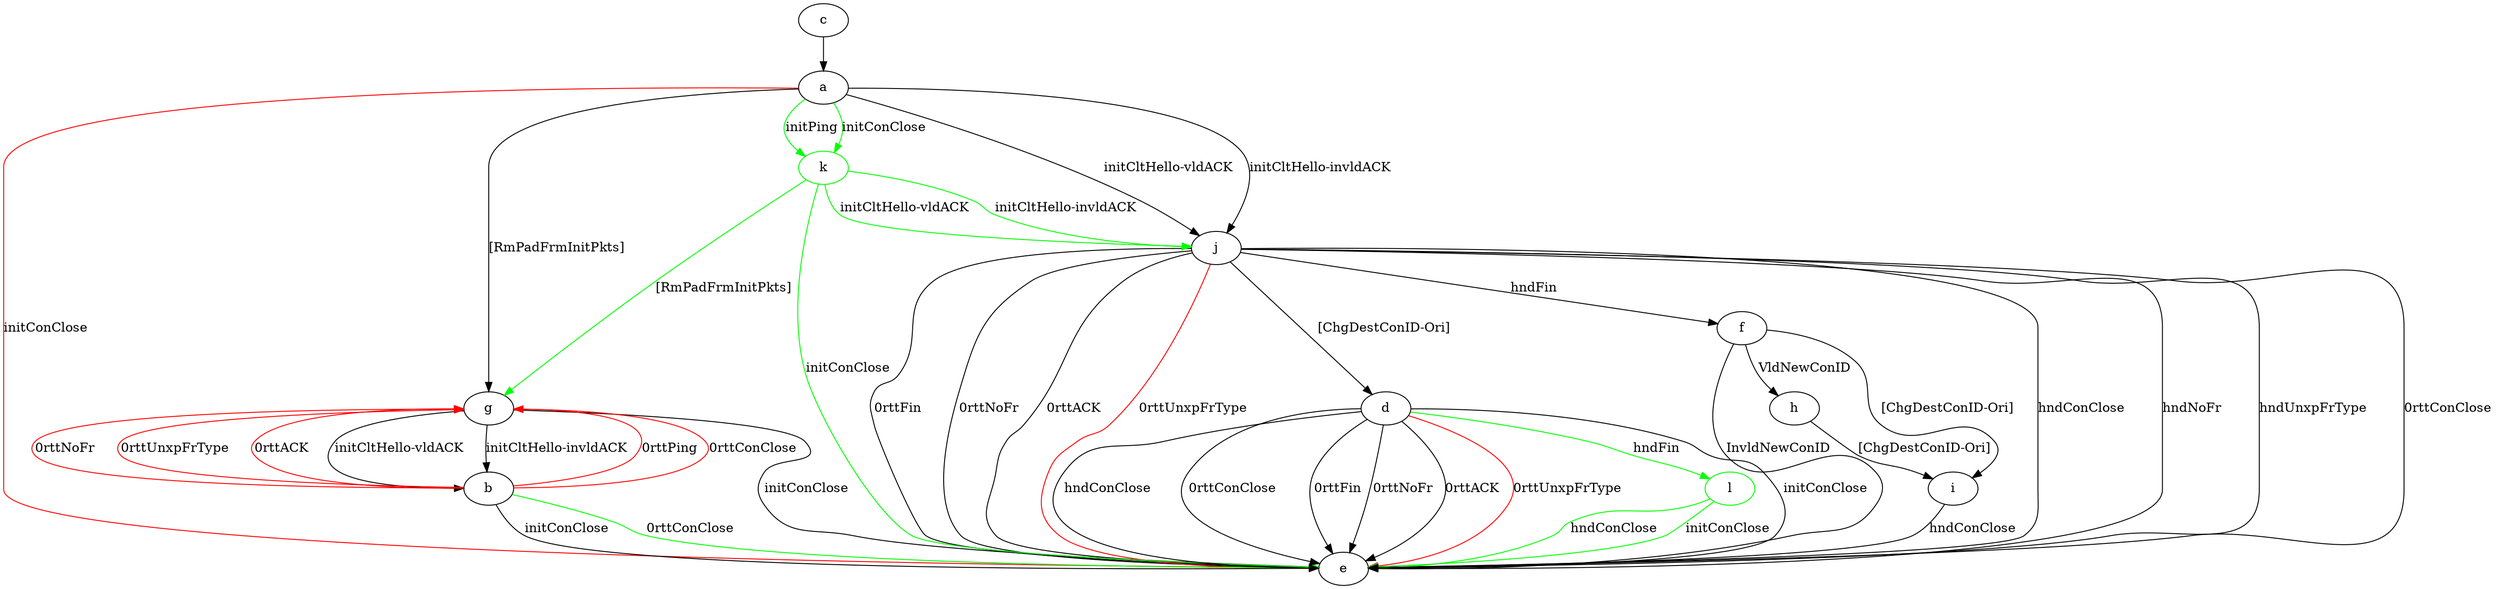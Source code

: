 digraph "" {
	a -> e	[key=0,
		color=red,
		label="initConClose "];
	a -> g	[key=0,
		label="[RmPadFrmInitPkts] "];
	a -> j	[key=0,
		label="initCltHello-vldACK "];
	a -> j	[key=1,
		label="initCltHello-invldACK "];
	k	[color=green];
	a -> k	[key=0,
		color=green,
		label="initPing "];
	a -> k	[key=1,
		color=green,
		label="initConClose "];
	b -> e	[key=0,
		label="initConClose "];
	b -> e	[key=1,
		color=green,
		label="0rttConClose "];
	b -> g	[key=0,
		color=red,
		label="0rttPing "];
	b -> g	[key=1,
		color=red,
		label="0rttConClose "];
	b -> g	[key=2,
		color=red,
		label="0rttNoFr "];
	b -> g	[key=3,
		color=red,
		label="0rttUnxpFrType "];
	b -> g	[key=4,
		color=red,
		label="0rttACK "];
	c -> a	[key=0];
	d -> e	[key=0,
		label="initConClose "];
	d -> e	[key=1,
		label="hndConClose "];
	d -> e	[key=2,
		label="0rttConClose "];
	d -> e	[key=3,
		label="0rttFin "];
	d -> e	[key=4,
		label="0rttNoFr "];
	d -> e	[key=5,
		label="0rttACK "];
	d -> e	[key=6,
		color=red,
		label="0rttUnxpFrType "];
	l	[color=green];
	d -> l	[key=0,
		color=green,
		label="hndFin "];
	f -> e	[key=0,
		label="InvldNewConID "];
	f -> h	[key=0,
		label="VldNewConID "];
	f -> i	[key=0,
		label="[ChgDestConID-Ori] "];
	g -> b	[key=0,
		label="initCltHello-vldACK "];
	g -> b	[key=1,
		label="initCltHello-invldACK "];
	g -> e	[key=0,
		label="initConClose "];
	h -> i	[key=0,
		label="[ChgDestConID-Ori] "];
	i -> e	[key=0,
		label="hndConClose "];
	j -> d	[key=0,
		label="[ChgDestConID-Ori] "];
	j -> e	[key=0,
		label="hndConClose "];
	j -> e	[key=1,
		label="hndNoFr "];
	j -> e	[key=2,
		label="hndUnxpFrType "];
	j -> e	[key=3,
		label="0rttConClose "];
	j -> e	[key=4,
		label="0rttFin "];
	j -> e	[key=5,
		label="0rttNoFr "];
	j -> e	[key=6,
		label="0rttACK "];
	j -> e	[key=7,
		color=red,
		label="0rttUnxpFrType "];
	j -> f	[key=0,
		label="hndFin "];
	k -> e	[key=0,
		color=green,
		label="initConClose "];
	k -> g	[key=0,
		color=green,
		label="[RmPadFrmInitPkts] "];
	k -> j	[key=0,
		color=green,
		label="initCltHello-vldACK "];
	k -> j	[key=1,
		color=green,
		label="initCltHello-invldACK "];
	l -> e	[key=0,
		color=green,
		label="initConClose "];
	l -> e	[key=1,
		color=green,
		label="hndConClose "];
}
